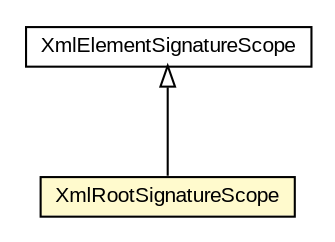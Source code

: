#!/usr/local/bin/dot
#
# Class diagram 
# Generated by UMLGraph version R5_6-24-gf6e263 (http://www.umlgraph.org/)
#

digraph G {
	edge [fontname="arial",fontsize=10,labelfontname="arial",labelfontsize=10];
	node [fontname="arial",fontsize=10,shape=plaintext];
	nodesep=0.25;
	ranksep=0.5;
	// eu.europa.esig.dss.xades.validation.XmlRootSignatureScope
	c819512 [label=<<table title="eu.europa.esig.dss.xades.validation.XmlRootSignatureScope" border="0" cellborder="1" cellspacing="0" cellpadding="2" port="p" bgcolor="lemonChiffon" href="./XmlRootSignatureScope.html">
		<tr><td><table border="0" cellspacing="0" cellpadding="1">
<tr><td align="center" balign="center"> XmlRootSignatureScope </td></tr>
		</table></td></tr>
		</table>>, URL="./XmlRootSignatureScope.html", fontname="arial", fontcolor="black", fontsize=10.0];
	// eu.europa.esig.dss.xades.validation.XmlElementSignatureScope
	c819513 [label=<<table title="eu.europa.esig.dss.xades.validation.XmlElementSignatureScope" border="0" cellborder="1" cellspacing="0" cellpadding="2" port="p" href="./XmlElementSignatureScope.html">
		<tr><td><table border="0" cellspacing="0" cellpadding="1">
<tr><td align="center" balign="center"> XmlElementSignatureScope </td></tr>
		</table></td></tr>
		</table>>, URL="./XmlElementSignatureScope.html", fontname="arial", fontcolor="black", fontsize=10.0];
	//eu.europa.esig.dss.xades.validation.XmlRootSignatureScope extends eu.europa.esig.dss.xades.validation.XmlElementSignatureScope
	c819513:p -> c819512:p [dir=back,arrowtail=empty];
}

